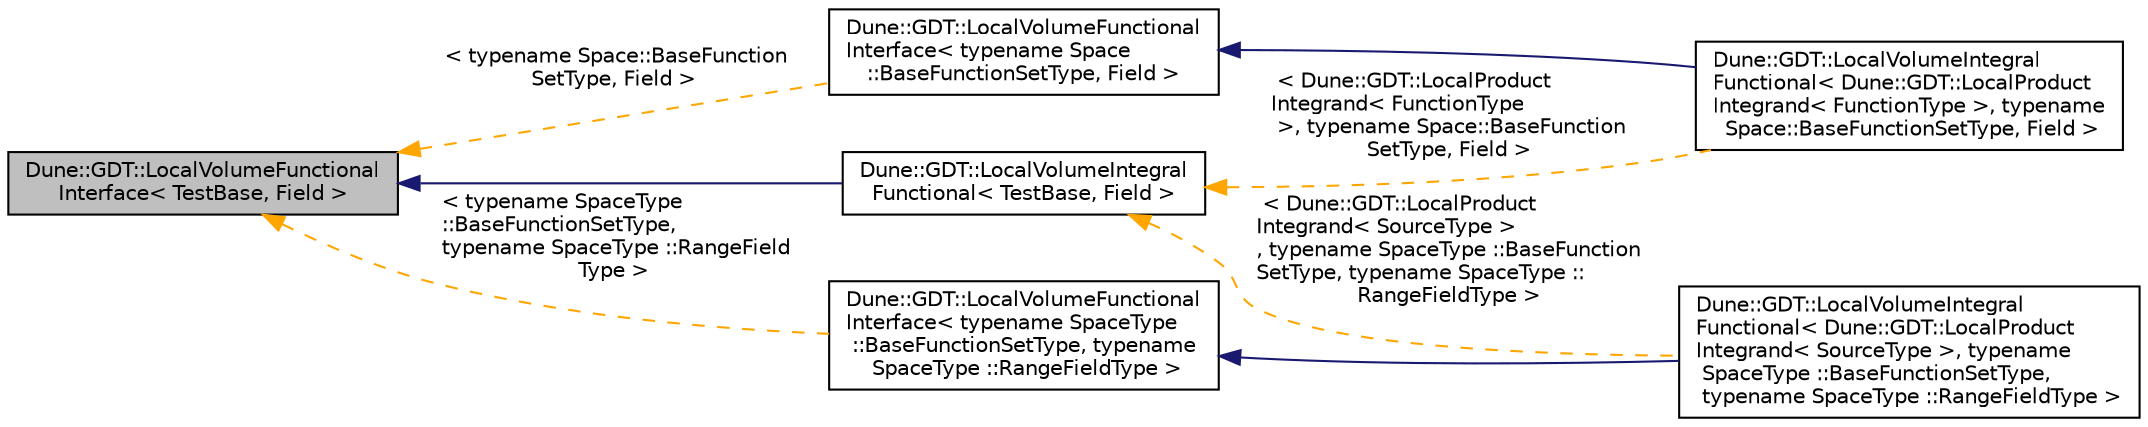digraph "Dune::GDT::LocalVolumeFunctionalInterface&lt; TestBase, Field &gt;"
{
  edge [fontname="Helvetica",fontsize="10",labelfontname="Helvetica",labelfontsize="10"];
  node [fontname="Helvetica",fontsize="10",shape=record];
  rankdir="LR";
  Node0 [label="Dune::GDT::LocalVolumeFunctional\lInterface\< TestBase, Field \>",height=0.2,width=0.4,color="black", fillcolor="grey75", style="filled", fontcolor="black"];
  Node0 -> Node1 [dir="back",color="midnightblue",fontsize="10",style="solid",fontname="Helvetica"];
  Node1 [label="Dune::GDT::LocalVolumeIntegral\lFunctional\< TestBase, Field \>",height=0.2,width=0.4,color="black", fillcolor="white", style="filled",URL="$a01300.html"];
  Node1 -> Node2 [dir="back",color="orange",fontsize="10",style="dashed",label=" \< Dune::GDT::LocalProduct\lIntegrand\< FunctionType\l \>, typename Space::BaseFunction\lSetType, Field \>" ,fontname="Helvetica"];
  Node2 [label="Dune::GDT::LocalVolumeIntegral\lFunctional\< Dune::GDT::LocalProduct\lIntegrand\< FunctionType \>, typename\l Space::BaseFunctionSetType, Field \>",height=0.2,width=0.4,color="black", fillcolor="white", style="filled",URL="$a01300.html"];
  Node1 -> Node3 [dir="back",color="orange",fontsize="10",style="dashed",label=" \< Dune::GDT::LocalProduct\lIntegrand\< SourceType \>\l, typename SpaceType ::BaseFunction\lSetType, typename SpaceType ::\lRangeFieldType \>" ,fontname="Helvetica"];
  Node3 [label="Dune::GDT::LocalVolumeIntegral\lFunctional\< Dune::GDT::LocalProduct\lIntegrand\< SourceType \>, typename\l SpaceType ::BaseFunctionSetType,\l typename SpaceType ::RangeFieldType \>",height=0.2,width=0.4,color="black", fillcolor="white", style="filled",URL="$a01300.html"];
  Node0 -> Node4 [dir="back",color="orange",fontsize="10",style="dashed",label=" \< typename SpaceType\l ::BaseFunctionSetType,\l typename SpaceType ::RangeField\lType \>" ,fontname="Helvetica"];
  Node4 [label="Dune::GDT::LocalVolumeFunctional\lInterface\< typename SpaceType\l ::BaseFunctionSetType, typename\l SpaceType ::RangeFieldType \>",height=0.2,width=0.4,color="black", fillcolor="white", style="filled",URL="$a01308.html"];
  Node4 -> Node3 [dir="back",color="midnightblue",fontsize="10",style="solid",fontname="Helvetica"];
  Node0 -> Node5 [dir="back",color="orange",fontsize="10",style="dashed",label=" \< typename Space::BaseFunction\lSetType, Field \>" ,fontname="Helvetica"];
  Node5 [label="Dune::GDT::LocalVolumeFunctional\lInterface\< typename Space\l::BaseFunctionSetType, Field \>",height=0.2,width=0.4,color="black", fillcolor="white", style="filled",URL="$a01308.html"];
  Node5 -> Node2 [dir="back",color="midnightblue",fontsize="10",style="solid",fontname="Helvetica"];
}
